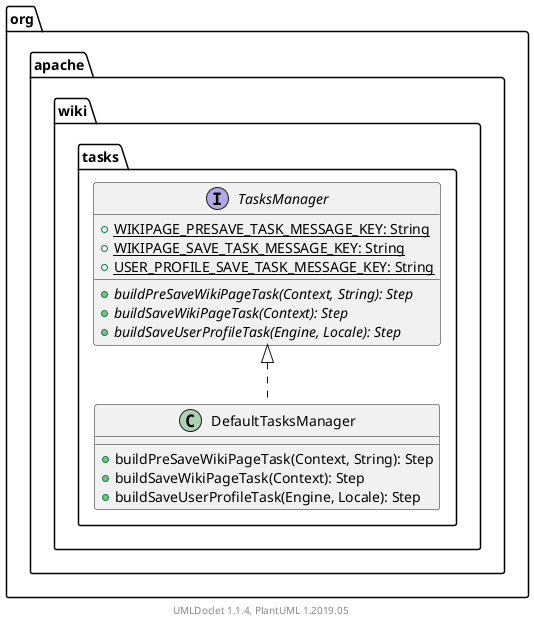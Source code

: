 @startuml

    namespace org.apache.wiki.tasks {

        interface TasksManager [[TasksManager.html]] {
            {static} +WIKIPAGE_PRESAVE_TASK_MESSAGE_KEY: String
            {static} +WIKIPAGE_SAVE_TASK_MESSAGE_KEY: String
            {static} +USER_PROFILE_SAVE_TASK_MESSAGE_KEY: String
            {abstract} +buildPreSaveWikiPageTask(Context, String): Step
            {abstract} +buildSaveWikiPageTask(Context): Step
            {abstract} +buildSaveUserProfileTask(Engine, Locale): Step
        }

        class DefaultTasksManager [[DefaultTasksManager.html]] {
            +buildPreSaveWikiPageTask(Context, String): Step
            +buildSaveWikiPageTask(Context): Step
            +buildSaveUserProfileTask(Engine, Locale): Step
        }

        TasksManager <|.. DefaultTasksManager

    }


    center footer UMLDoclet 1.1.4, PlantUML 1.2019.05
@enduml
